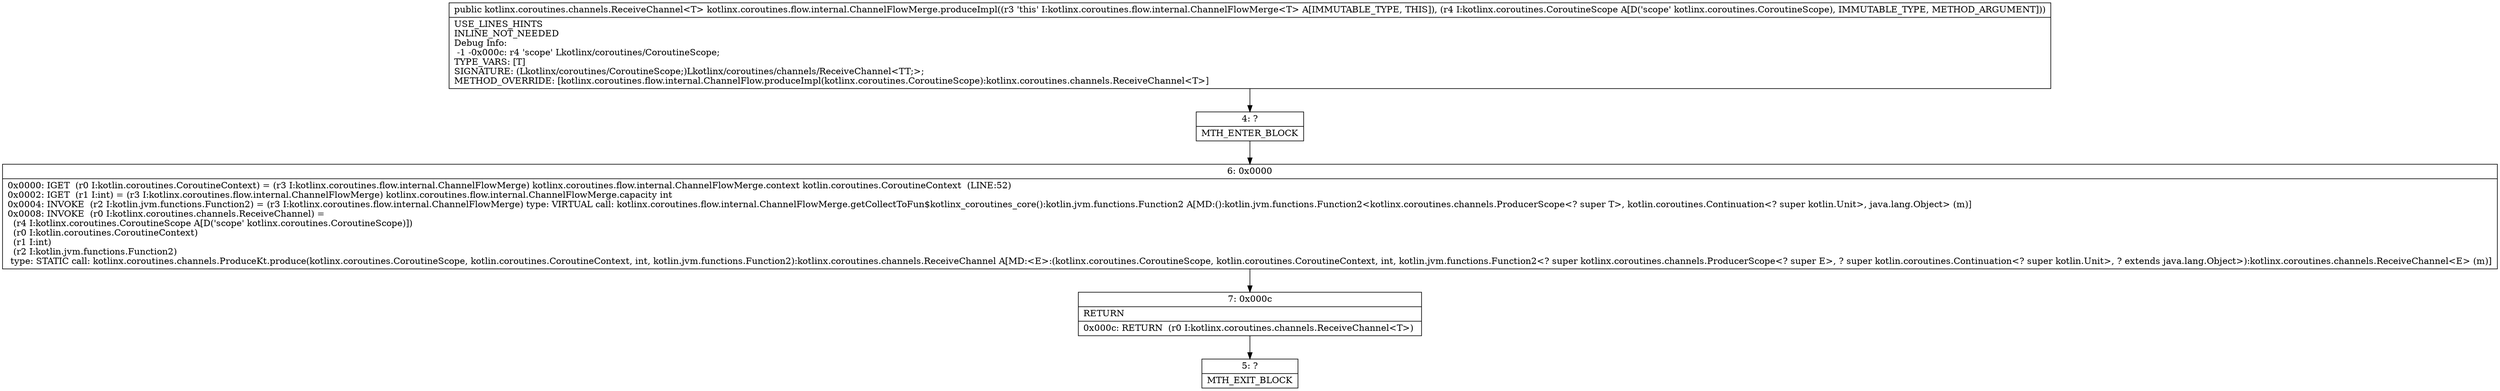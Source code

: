 digraph "CFG forkotlinx.coroutines.flow.internal.ChannelFlowMerge.produceImpl(Lkotlinx\/coroutines\/CoroutineScope;)Lkotlinx\/coroutines\/channels\/ReceiveChannel;" {
Node_4 [shape=record,label="{4\:\ ?|MTH_ENTER_BLOCK\l}"];
Node_6 [shape=record,label="{6\:\ 0x0000|0x0000: IGET  (r0 I:kotlin.coroutines.CoroutineContext) = (r3 I:kotlinx.coroutines.flow.internal.ChannelFlowMerge) kotlinx.coroutines.flow.internal.ChannelFlowMerge.context kotlin.coroutines.CoroutineContext  (LINE:52)\l0x0002: IGET  (r1 I:int) = (r3 I:kotlinx.coroutines.flow.internal.ChannelFlowMerge) kotlinx.coroutines.flow.internal.ChannelFlowMerge.capacity int \l0x0004: INVOKE  (r2 I:kotlin.jvm.functions.Function2) = (r3 I:kotlinx.coroutines.flow.internal.ChannelFlowMerge) type: VIRTUAL call: kotlinx.coroutines.flow.internal.ChannelFlowMerge.getCollectToFun$kotlinx_coroutines_core():kotlin.jvm.functions.Function2 A[MD:():kotlin.jvm.functions.Function2\<kotlinx.coroutines.channels.ProducerScope\<? super T\>, kotlin.coroutines.Continuation\<? super kotlin.Unit\>, java.lang.Object\> (m)]\l0x0008: INVOKE  (r0 I:kotlinx.coroutines.channels.ReceiveChannel) = \l  (r4 I:kotlinx.coroutines.CoroutineScope A[D('scope' kotlinx.coroutines.CoroutineScope)])\l  (r0 I:kotlin.coroutines.CoroutineContext)\l  (r1 I:int)\l  (r2 I:kotlin.jvm.functions.Function2)\l type: STATIC call: kotlinx.coroutines.channels.ProduceKt.produce(kotlinx.coroutines.CoroutineScope, kotlin.coroutines.CoroutineContext, int, kotlin.jvm.functions.Function2):kotlinx.coroutines.channels.ReceiveChannel A[MD:\<E\>:(kotlinx.coroutines.CoroutineScope, kotlin.coroutines.CoroutineContext, int, kotlin.jvm.functions.Function2\<? super kotlinx.coroutines.channels.ProducerScope\<? super E\>, ? super kotlin.coroutines.Continuation\<? super kotlin.Unit\>, ? extends java.lang.Object\>):kotlinx.coroutines.channels.ReceiveChannel\<E\> (m)]\l}"];
Node_7 [shape=record,label="{7\:\ 0x000c|RETURN\l|0x000c: RETURN  (r0 I:kotlinx.coroutines.channels.ReceiveChannel\<T\>) \l}"];
Node_5 [shape=record,label="{5\:\ ?|MTH_EXIT_BLOCK\l}"];
MethodNode[shape=record,label="{public kotlinx.coroutines.channels.ReceiveChannel\<T\> kotlinx.coroutines.flow.internal.ChannelFlowMerge.produceImpl((r3 'this' I:kotlinx.coroutines.flow.internal.ChannelFlowMerge\<T\> A[IMMUTABLE_TYPE, THIS]), (r4 I:kotlinx.coroutines.CoroutineScope A[D('scope' kotlinx.coroutines.CoroutineScope), IMMUTABLE_TYPE, METHOD_ARGUMENT]))  | USE_LINES_HINTS\lINLINE_NOT_NEEDED\lDebug Info:\l  \-1 \-0x000c: r4 'scope' Lkotlinx\/coroutines\/CoroutineScope;\lTYPE_VARS: [T]\lSIGNATURE: (Lkotlinx\/coroutines\/CoroutineScope;)Lkotlinx\/coroutines\/channels\/ReceiveChannel\<TT;\>;\lMETHOD_OVERRIDE: [kotlinx.coroutines.flow.internal.ChannelFlow.produceImpl(kotlinx.coroutines.CoroutineScope):kotlinx.coroutines.channels.ReceiveChannel\<T\>]\l}"];
MethodNode -> Node_4;Node_4 -> Node_6;
Node_6 -> Node_7;
Node_7 -> Node_5;
}

